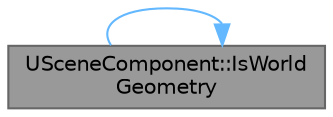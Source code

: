 digraph "USceneComponent::IsWorldGeometry"
{
 // INTERACTIVE_SVG=YES
 // LATEX_PDF_SIZE
  bgcolor="transparent";
  edge [fontname=Helvetica,fontsize=10,labelfontname=Helvetica,labelfontsize=10];
  node [fontname=Helvetica,fontsize=10,shape=box,height=0.2,width=0.4];
  rankdir="LR";
  Node1 [id="Node000001",label="USceneComponent::IsWorld\lGeometry",height=0.2,width=0.4,color="gray40", fillcolor="grey60", style="filled", fontcolor="black",tooltip="Is this component considered 'world' geometry, by default checks if this uses the WorldStatic collisi..."];
  Node1 -> Node1 [id="edge1_Node000001_Node000001",color="steelblue1",style="solid",tooltip=" "];
}
